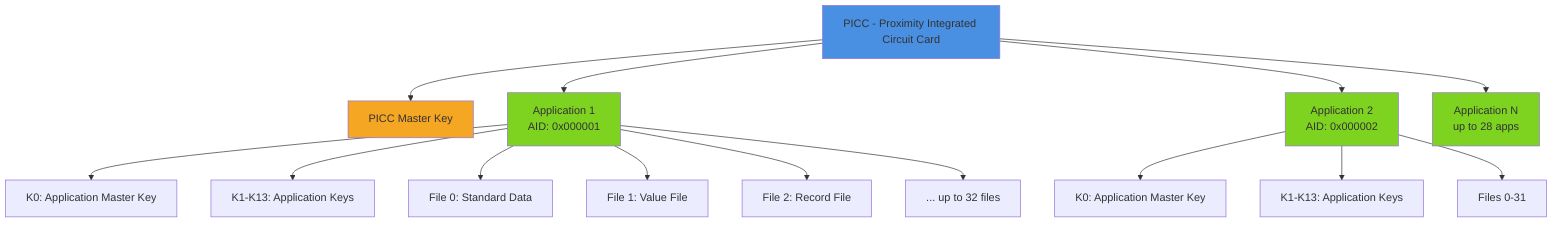graph TD
    PICC[PICC - Proximity Integrated Circuit Card]
    PICC --> PMK[PICC Master Key]
    PICC --> APP1[Application 1<br/>AID: 0x000001]
    PICC --> APP2[Application 2<br/>AID: 0x000002]
    PICC --> APPN[Application N<br/>up to 28 apps]

    APP1 --> K0_1[K0: Application Master Key]
    APP1 --> K1_1[K1-K13: Application Keys]
    APP1 --> F0_1[File 0: Standard Data]
    APP1 --> F1_1[File 1: Value File]
    APP1 --> F2_1[File 2: Record File]
    APP1 --> FN_1[... up to 32 files]

    APP2 --> K0_2[K0: Application Master Key]
    APP2 --> K1_2[K1-K13: Application Keys]
    APP2 --> FILES2[Files 0-31]

    style PICC fill:#4A90E2
    style APP1 fill:#7ED321
    style APP2 fill:#7ED321
    style APPN fill:#7ED321
    style PMK fill:#F5A623